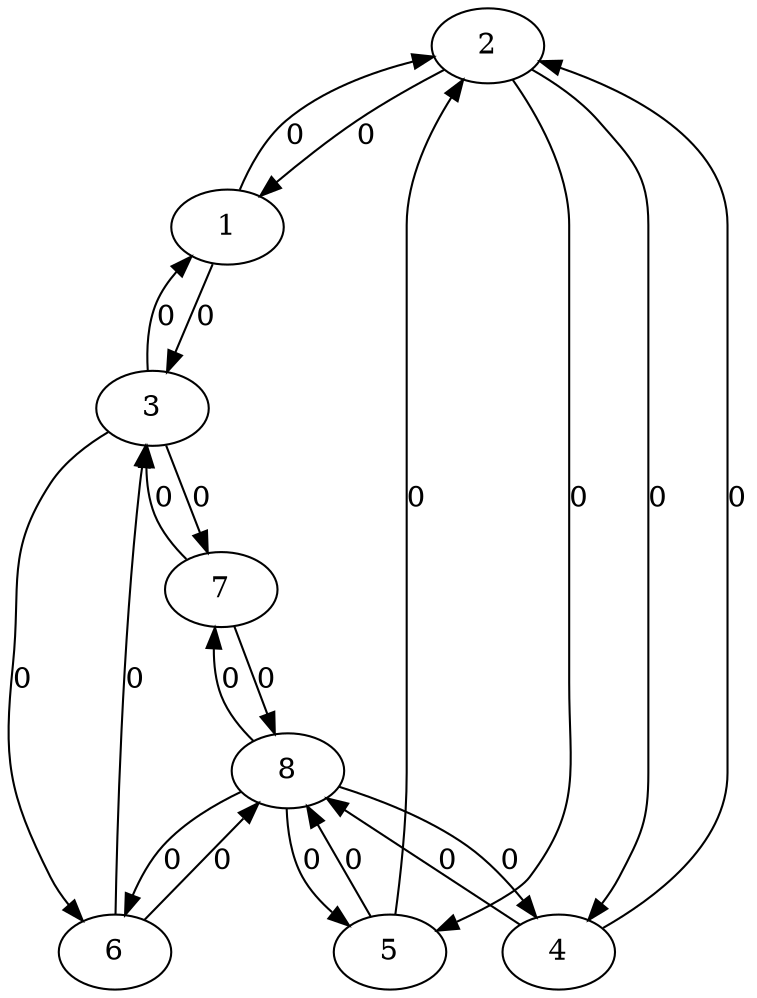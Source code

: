 digraph G {
      2 -> 1 [label="0"];
      2 -> 4 [label="0"];
      2 -> 5 [label="0"];
      1 -> 2 [label="0"];
      1 -> 3 [label="0"];
      3 -> 1 [label="0"];
      3 -> 6 [label="0"];
      3 -> 7 [label="0"];
      4 -> 2 [label="0"];
      4 -> 8 [label="0"];
      5 -> 2 [label="0"];
      5 -> 8 [label="0"];
      6 -> 3 [label="0"];
      6 -> 8 [label="0"];
      7 -> 3 [label="0"];
      7 -> 8 [label="0"];
      8 -> 4 [label="0"];
      8 -> 5 [label="0"];
      8 -> 6 [label="0"];
      8 -> 7 [label="0"];
}
